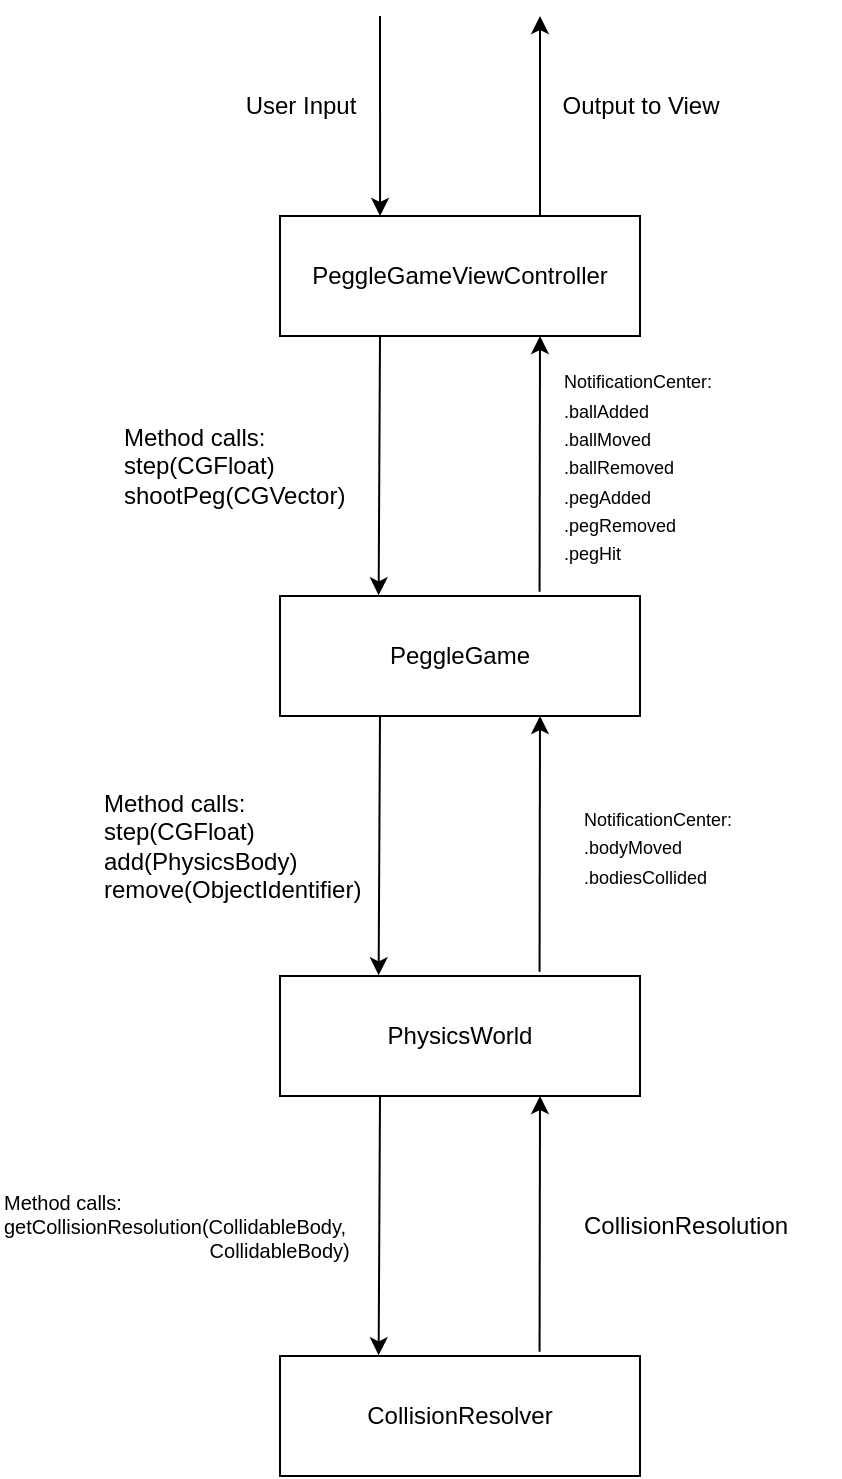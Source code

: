 <mxfile version="20.8.10" type="device"><diagram name="Page-1" id="h8-83PxEcVmlu090whpH"><mxGraphModel dx="1093" dy="704" grid="1" gridSize="10" guides="1" tooltips="1" connect="1" arrows="1" fold="1" page="1" pageScale="1" pageWidth="827" pageHeight="1169" background="#ffffff" math="0" shadow="0"><root><mxCell id="0"/><mxCell id="1" parent="0"/><mxCell id="2qz1IarJqf787mYyD4MF-1" value="PeggleGameViewController" style="rounded=0;whiteSpace=wrap;html=1;" vertex="1" parent="1"><mxGeometry x="310" y="140" width="180" height="60" as="geometry"/></mxCell><mxCell id="2qz1IarJqf787mYyD4MF-3" value="PeggleGame" style="rounded=0;whiteSpace=wrap;html=1;" vertex="1" parent="1"><mxGeometry x="310" y="330" width="180" height="60" as="geometry"/></mxCell><mxCell id="2qz1IarJqf787mYyD4MF-5" value="" style="endArrow=classic;html=1;rounded=0;entryX=0.278;entryY=0;entryDx=0;entryDy=0;entryPerimeter=0;" edge="1" parent="1" target="2qz1IarJqf787mYyD4MF-1"><mxGeometry width="50" height="50" relative="1" as="geometry"><mxPoint x="360" y="40" as="sourcePoint"/><mxPoint x="370" y="120" as="targetPoint"/></mxGeometry></mxCell><mxCell id="2qz1IarJqf787mYyD4MF-6" value="User Input" style="text;html=1;align=center;verticalAlign=middle;resizable=0;points=[];autosize=1;strokeColor=none;fillColor=none;" vertex="1" parent="1"><mxGeometry x="280" y="70" width="80" height="30" as="geometry"/></mxCell><mxCell id="2qz1IarJqf787mYyD4MF-7" value="" style="endArrow=classic;html=1;rounded=0;" edge="1" parent="1"><mxGeometry width="50" height="50" relative="1" as="geometry"><mxPoint x="440" y="140" as="sourcePoint"/><mxPoint x="440" y="40" as="targetPoint"/></mxGeometry></mxCell><mxCell id="2qz1IarJqf787mYyD4MF-8" value="Output to View" style="text;html=1;align=center;verticalAlign=middle;resizable=0;points=[];autosize=1;strokeColor=none;fillColor=none;" vertex="1" parent="1"><mxGeometry x="440" y="70" width="100" height="30" as="geometry"/></mxCell><mxCell id="2qz1IarJqf787mYyD4MF-9" value="" style="endArrow=classic;html=1;rounded=0;entryX=0.274;entryY=-0.006;entryDx=0;entryDy=0;entryPerimeter=0;" edge="1" parent="1" target="2qz1IarJqf787mYyD4MF-3"><mxGeometry width="50" height="50" relative="1" as="geometry"><mxPoint x="360" y="200" as="sourcePoint"/><mxPoint x="360" y="300" as="targetPoint"/></mxGeometry></mxCell><mxCell id="2qz1IarJqf787mYyD4MF-10" value="Method calls:&lt;br&gt;step(CGFloat)&lt;br&gt;shootPeg(CGVector)" style="text;html=1;align=left;verticalAlign=middle;resizable=0;points=[];autosize=1;strokeColor=none;fillColor=none;" vertex="1" parent="1"><mxGeometry x="230" y="235" width="130" height="60" as="geometry"/></mxCell><mxCell id="2qz1IarJqf787mYyD4MF-11" value="" style="endArrow=classic;html=1;rounded=0;exitX=0.721;exitY=-0.035;exitDx=0;exitDy=0;exitPerimeter=0;" edge="1" parent="1" source="2qz1IarJqf787mYyD4MF-3"><mxGeometry width="50" height="50" relative="1" as="geometry"><mxPoint x="441.22" y="298.68" as="sourcePoint"/><mxPoint x="440" y="200" as="targetPoint"/></mxGeometry></mxCell><mxCell id="2qz1IarJqf787mYyD4MF-12" value="&lt;font style=&quot;font-size: 9px;&quot;&gt;NotificationCenter:&lt;br&gt;.ballAdded&lt;br&gt;.ballMoved&lt;br&gt;.ballRemoved&lt;br&gt;.pegAdded&lt;br&gt;.pegRemoved&lt;br&gt;.pegHit&lt;/font&gt;" style="text;html=1;align=left;verticalAlign=middle;resizable=0;points=[];autosize=1;strokeColor=none;fillColor=none;" vertex="1" parent="1"><mxGeometry x="450" y="210" width="100" height="110" as="geometry"/></mxCell><mxCell id="2qz1IarJqf787mYyD4MF-14" value="PhysicsWorld" style="rounded=0;whiteSpace=wrap;html=1;" vertex="1" parent="1"><mxGeometry x="310" y="520" width="180" height="60" as="geometry"/></mxCell><mxCell id="2qz1IarJqf787mYyD4MF-15" value="" style="endArrow=classic;html=1;rounded=0;entryX=0.274;entryY=-0.006;entryDx=0;entryDy=0;entryPerimeter=0;" edge="1" parent="1" target="2qz1IarJqf787mYyD4MF-14"><mxGeometry width="50" height="50" relative="1" as="geometry"><mxPoint x="360" y="390" as="sourcePoint"/><mxPoint x="360" y="490" as="targetPoint"/></mxGeometry></mxCell><mxCell id="2qz1IarJqf787mYyD4MF-16" value="Method calls:&lt;br&gt;step(CGFloat)&lt;br&gt;add(PhysicsBody)&lt;br&gt;&lt;div style=&quot;&quot;&gt;&lt;span style=&quot;background-color: initial;&quot;&gt;remove(ObjectIdentifier)&lt;/span&gt;&lt;/div&gt;" style="text;html=1;align=left;verticalAlign=middle;resizable=0;points=[];autosize=1;strokeColor=none;fillColor=none;" vertex="1" parent="1"><mxGeometry x="220" y="420" width="150" height="70" as="geometry"/></mxCell><mxCell id="2qz1IarJqf787mYyD4MF-17" value="" style="endArrow=classic;html=1;rounded=0;exitX=0.721;exitY=-0.035;exitDx=0;exitDy=0;exitPerimeter=0;" edge="1" parent="1" source="2qz1IarJqf787mYyD4MF-14"><mxGeometry width="50" height="50" relative="1" as="geometry"><mxPoint x="441.22" y="488.68" as="sourcePoint"/><mxPoint x="440" y="390" as="targetPoint"/></mxGeometry></mxCell><mxCell id="2qz1IarJqf787mYyD4MF-18" value="&lt;font style=&quot;font-size: 9px;&quot;&gt;NotificationCenter:&lt;br&gt;.bodyMoved&lt;br&gt;.bodiesCollided&lt;br&gt;&lt;/font&gt;" style="text;html=1;align=left;verticalAlign=middle;resizable=0;points=[];autosize=1;strokeColor=none;fillColor=none;" vertex="1" parent="1"><mxGeometry x="460" y="425" width="100" height="60" as="geometry"/></mxCell><mxCell id="2qz1IarJqf787mYyD4MF-19" value="CollisionResolver" style="rounded=0;whiteSpace=wrap;html=1;" vertex="1" parent="1"><mxGeometry x="310" y="710" width="180" height="60" as="geometry"/></mxCell><mxCell id="2qz1IarJqf787mYyD4MF-20" value="" style="endArrow=classic;html=1;rounded=0;entryX=0.274;entryY=-0.006;entryDx=0;entryDy=0;entryPerimeter=0;" edge="1" parent="1" target="2qz1IarJqf787mYyD4MF-19"><mxGeometry width="50" height="50" relative="1" as="geometry"><mxPoint x="360" y="580" as="sourcePoint"/><mxPoint x="360" y="680" as="targetPoint"/></mxGeometry></mxCell><mxCell id="2qz1IarJqf787mYyD4MF-21" value="Method calls:&lt;br style=&quot;font-size: 10px;&quot;&gt;getCollisionResolution(CollidableBody, &lt;br&gt;&lt;span style=&quot;white-space: pre;&quot;&gt;&#9;&lt;/span&gt;&lt;span style=&quot;white-space: pre;&quot;&gt;&#9;&lt;/span&gt;&lt;span style=&quot;white-space: pre;&quot;&gt;&#9;&lt;/span&gt;&lt;span style=&quot;white-space: pre;&quot;&gt;&#9;&lt;/span&gt;&amp;nbsp; &amp;nbsp; &amp;nbsp;CollidableBody)" style="text;html=1;align=left;verticalAlign=middle;resizable=0;points=[];autosize=1;strokeColor=none;fillColor=none;fontSize=10;" vertex="1" parent="1"><mxGeometry x="170" y="620" width="200" height="50" as="geometry"/></mxCell><mxCell id="2qz1IarJqf787mYyD4MF-22" value="" style="endArrow=classic;html=1;rounded=0;exitX=0.721;exitY=-0.035;exitDx=0;exitDy=0;exitPerimeter=0;" edge="1" parent="1" source="2qz1IarJqf787mYyD4MF-19"><mxGeometry width="50" height="50" relative="1" as="geometry"><mxPoint x="441.22" y="678.68" as="sourcePoint"/><mxPoint x="440" y="580" as="targetPoint"/></mxGeometry></mxCell><mxCell id="2qz1IarJqf787mYyD4MF-24" value="CollisionResolution" style="text;html=1;align=left;verticalAlign=middle;resizable=0;points=[];autosize=1;strokeColor=none;fillColor=none;" vertex="1" parent="1"><mxGeometry x="460" y="630" width="130" height="30" as="geometry"/></mxCell></root></mxGraphModel></diagram></mxfile>